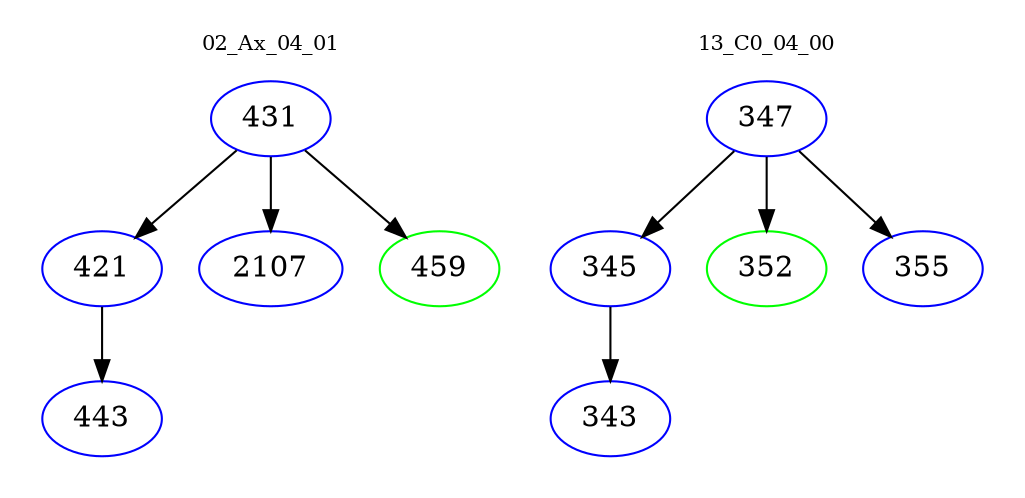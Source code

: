 digraph{
subgraph cluster_0 {
color = white
label = "02_Ax_04_01";
fontsize=10;
T0_431 [label="431", color="blue"]
T0_431 -> T0_421 [color="black"]
T0_421 [label="421", color="blue"]
T0_421 -> T0_443 [color="black"]
T0_443 [label="443", color="blue"]
T0_431 -> T0_2107 [color="black"]
T0_2107 [label="2107", color="blue"]
T0_431 -> T0_459 [color="black"]
T0_459 [label="459", color="green"]
}
subgraph cluster_1 {
color = white
label = "13_C0_04_00";
fontsize=10;
T1_347 [label="347", color="blue"]
T1_347 -> T1_345 [color="black"]
T1_345 [label="345", color="blue"]
T1_345 -> T1_343 [color="black"]
T1_343 [label="343", color="blue"]
T1_347 -> T1_352 [color="black"]
T1_352 [label="352", color="green"]
T1_347 -> T1_355 [color="black"]
T1_355 [label="355", color="blue"]
}
}
